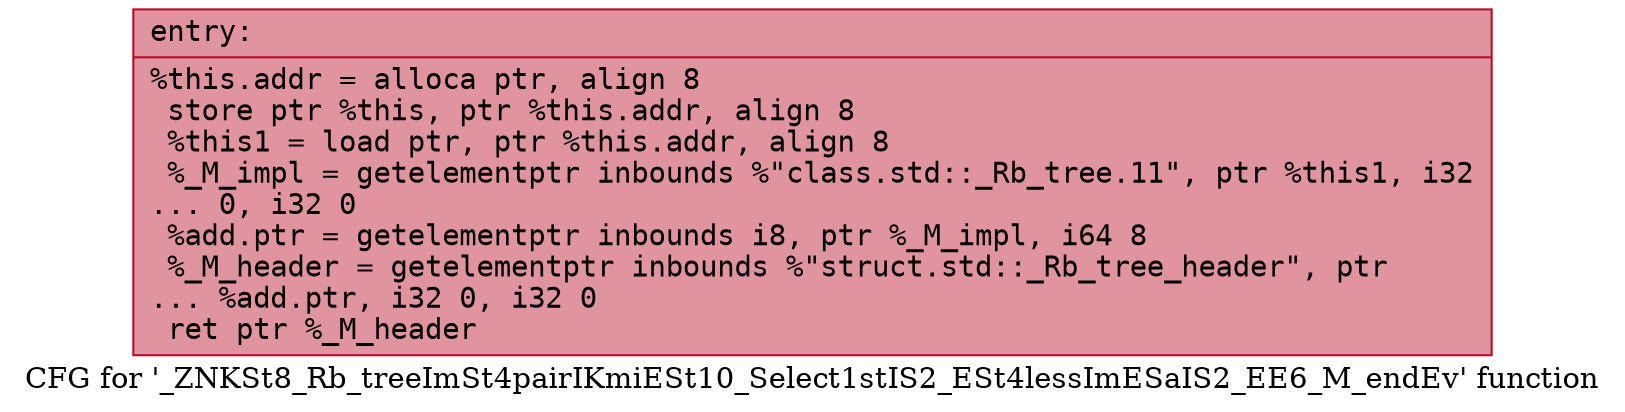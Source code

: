 digraph "CFG for '_ZNKSt8_Rb_treeImSt4pairIKmiESt10_Select1stIS2_ESt4lessImESaIS2_EE6_M_endEv' function" {
	label="CFG for '_ZNKSt8_Rb_treeImSt4pairIKmiESt10_Select1stIS2_ESt4lessImESaIS2_EE6_M_endEv' function";

	Node0x55dfe4c62a00 [shape=record,color="#b70d28ff", style=filled, fillcolor="#b70d2870" fontname="Courier",label="{entry:\l|  %this.addr = alloca ptr, align 8\l  store ptr %this, ptr %this.addr, align 8\l  %this1 = load ptr, ptr %this.addr, align 8\l  %_M_impl = getelementptr inbounds %\"class.std::_Rb_tree.11\", ptr %this1, i32\l... 0, i32 0\l  %add.ptr = getelementptr inbounds i8, ptr %_M_impl, i64 8\l  %_M_header = getelementptr inbounds %\"struct.std::_Rb_tree_header\", ptr\l... %add.ptr, i32 0, i32 0\l  ret ptr %_M_header\l}"];
}
